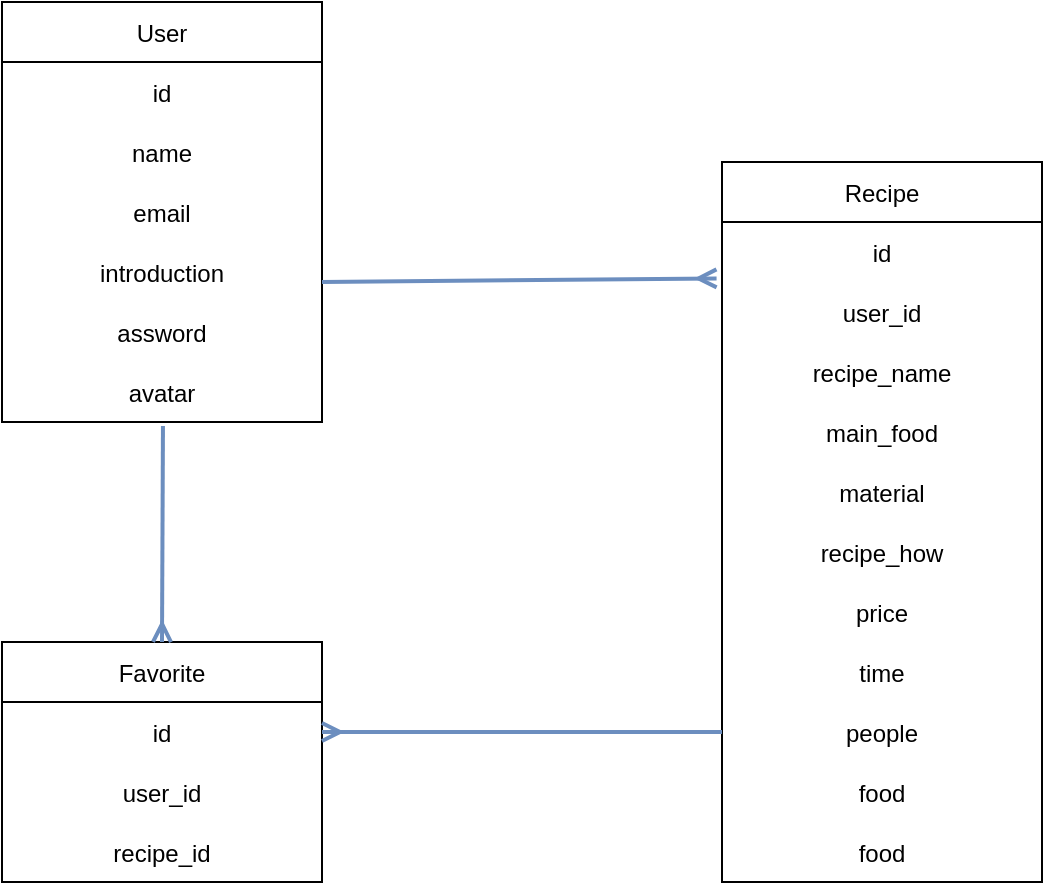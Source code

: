 <mxfile>
    <diagram id="RmMxgngE9b9G2m16GDjZ" name="Page-1">
        <mxGraphModel dx="3207" dy="1327" grid="1" gridSize="10" guides="1" tooltips="1" connect="1" arrows="1" fold="1" page="1" pageScale="1" pageWidth="827" pageHeight="1169" math="0" shadow="0">
            <root>
                <mxCell id="0"/>
                <mxCell id="1" parent="0"/>
                <mxCell id="3" value="User" style="swimlane;fontStyle=0;childLayout=stackLayout;horizontal=1;startSize=30;horizontalStack=0;resizeParent=1;resizeParentMax=0;resizeLast=0;collapsible=1;marginBottom=0;" vertex="1" parent="1">
                    <mxGeometry x="160" y="40" width="160" height="210" as="geometry"/>
                </mxCell>
                <mxCell id="36" value="id" style="text;strokeColor=none;fillColor=none;align=center;verticalAlign=middle;spacingLeft=4;spacingRight=4;overflow=hidden;points=[[0,0.5],[1,0.5]];portConstraint=eastwest;rotatable=0;" vertex="1" parent="3">
                    <mxGeometry y="30" width="160" height="30" as="geometry"/>
                </mxCell>
                <mxCell id="4" value="name" style="text;strokeColor=none;fillColor=none;align=center;verticalAlign=middle;spacingLeft=4;spacingRight=4;overflow=hidden;points=[[0,0.5],[1,0.5]];portConstraint=eastwest;rotatable=0;" vertex="1" parent="3">
                    <mxGeometry y="60" width="160" height="30" as="geometry"/>
                </mxCell>
                <mxCell id="6" value="email" style="text;strokeColor=none;fillColor=none;align=center;verticalAlign=middle;spacingLeft=4;spacingRight=4;overflow=hidden;points=[[0,0.5],[1,0.5]];portConstraint=eastwest;rotatable=0;" vertex="1" parent="3">
                    <mxGeometry y="90" width="160" height="30" as="geometry"/>
                </mxCell>
                <mxCell id="20" value="introduction" style="text;strokeColor=none;fillColor=none;align=center;verticalAlign=middle;spacingLeft=4;spacingRight=4;overflow=hidden;points=[[0,0.5],[1,0.5]];portConstraint=eastwest;rotatable=0;" vertex="1" parent="3">
                    <mxGeometry y="120" width="160" height="30" as="geometry"/>
                </mxCell>
                <mxCell id="19" value="assword" style="text;strokeColor=none;fillColor=none;align=center;verticalAlign=middle;spacingLeft=4;spacingRight=4;overflow=hidden;points=[[0,0.5],[1,0.5]];portConstraint=eastwest;rotatable=0;" vertex="1" parent="3">
                    <mxGeometry y="150" width="160" height="30" as="geometry"/>
                </mxCell>
                <mxCell id="18" value="avatar" style="text;strokeColor=none;fillColor=none;align=center;verticalAlign=middle;spacingLeft=4;spacingRight=4;overflow=hidden;points=[[0,0.5],[1,0.5]];portConstraint=eastwest;rotatable=0;" vertex="1" parent="3">
                    <mxGeometry y="180" width="160" height="30" as="geometry"/>
                </mxCell>
                <mxCell id="25" value="Recipe" style="swimlane;fontStyle=0;childLayout=stackLayout;horizontal=1;startSize=30;horizontalStack=0;resizeParent=1;resizeParentMax=0;resizeLast=0;collapsible=1;marginBottom=0;" vertex="1" parent="1">
                    <mxGeometry x="520" y="120" width="160" height="360" as="geometry"/>
                </mxCell>
                <mxCell id="38" value="id" style="text;strokeColor=none;fillColor=none;align=center;verticalAlign=middle;spacingLeft=4;spacingRight=4;overflow=hidden;points=[[0,0.5],[1,0.5]];portConstraint=eastwest;rotatable=0;" vertex="1" parent="25">
                    <mxGeometry y="30" width="160" height="30" as="geometry"/>
                </mxCell>
                <mxCell id="37" value="user_id" style="text;strokeColor=none;fillColor=none;align=center;verticalAlign=middle;spacingLeft=4;spacingRight=4;overflow=hidden;points=[[0,0.5],[1,0.5]];portConstraint=eastwest;rotatable=0;" vertex="1" parent="25">
                    <mxGeometry y="60" width="160" height="30" as="geometry"/>
                </mxCell>
                <mxCell id="29" value="recipe_name" style="text;strokeColor=none;fillColor=none;align=center;verticalAlign=middle;spacingLeft=4;spacingRight=4;overflow=hidden;points=[[0,0.5],[1,0.5]];portConstraint=eastwest;rotatable=0;" vertex="1" parent="25">
                    <mxGeometry y="90" width="160" height="30" as="geometry"/>
                </mxCell>
                <mxCell id="30" value="main_food" style="text;strokeColor=none;fillColor=none;align=center;verticalAlign=middle;spacingLeft=4;spacingRight=4;overflow=hidden;points=[[0,0.5],[1,0.5]];portConstraint=eastwest;rotatable=0;" vertex="1" parent="25">
                    <mxGeometry y="120" width="160" height="30" as="geometry"/>
                </mxCell>
                <mxCell id="31" value="material" style="text;strokeColor=none;fillColor=none;align=center;verticalAlign=middle;spacingLeft=4;spacingRight=4;overflow=hidden;points=[[0,0.5],[1,0.5]];portConstraint=eastwest;rotatable=0;" vertex="1" parent="25">
                    <mxGeometry y="150" width="160" height="30" as="geometry"/>
                </mxCell>
                <mxCell id="32" value="recipe_how" style="text;strokeColor=none;fillColor=none;align=center;verticalAlign=middle;spacingLeft=4;spacingRight=4;overflow=hidden;points=[[0,0.5],[1,0.5]];portConstraint=eastwest;rotatable=0;" vertex="1" parent="25">
                    <mxGeometry y="180" width="160" height="30" as="geometry"/>
                </mxCell>
                <mxCell id="33" value="price" style="text;strokeColor=none;fillColor=none;align=center;verticalAlign=middle;spacingLeft=4;spacingRight=4;overflow=hidden;points=[[0,0.5],[1,0.5]];portConstraint=eastwest;rotatable=0;" vertex="1" parent="25">
                    <mxGeometry y="210" width="160" height="30" as="geometry"/>
                </mxCell>
                <mxCell id="34" value="time" style="text;strokeColor=none;fillColor=none;align=center;verticalAlign=middle;spacingLeft=4;spacingRight=4;overflow=hidden;points=[[0,0.5],[1,0.5]];portConstraint=eastwest;rotatable=0;" vertex="1" parent="25">
                    <mxGeometry y="240" width="160" height="30" as="geometry"/>
                </mxCell>
                <mxCell id="27" value="people" style="text;strokeColor=none;fillColor=none;align=center;verticalAlign=middle;spacingLeft=4;spacingRight=4;overflow=hidden;points=[[0,0.5],[1,0.5]];portConstraint=eastwest;rotatable=0;" vertex="1" parent="25">
                    <mxGeometry y="270" width="160" height="30" as="geometry"/>
                </mxCell>
                <mxCell id="35" value="food" style="text;strokeColor=none;fillColor=none;align=center;verticalAlign=middle;spacingLeft=4;spacingRight=4;overflow=hidden;points=[[0,0.5],[1,0.5]];portConstraint=eastwest;rotatable=0;" vertex="1" parent="25">
                    <mxGeometry y="300" width="160" height="30" as="geometry"/>
                </mxCell>
                <mxCell id="26" value="food" style="text;strokeColor=none;fillColor=none;align=center;verticalAlign=middle;spacingLeft=4;spacingRight=4;overflow=hidden;points=[[0,0.5],[1,0.5]];portConstraint=eastwest;rotatable=0;" vertex="1" parent="25">
                    <mxGeometry y="330" width="160" height="30" as="geometry"/>
                </mxCell>
                <mxCell id="39" value="Favorite" style="swimlane;fontStyle=0;childLayout=stackLayout;horizontal=1;startSize=30;horizontalStack=0;resizeParent=1;resizeParentMax=0;resizeLast=0;collapsible=1;marginBottom=0;" vertex="1" parent="1">
                    <mxGeometry x="160" y="360" width="160" height="120" as="geometry"/>
                </mxCell>
                <mxCell id="43" value="id" style="text;strokeColor=none;fillColor=none;align=center;verticalAlign=middle;spacingLeft=4;spacingRight=4;overflow=hidden;points=[[0,0.5],[1,0.5]];portConstraint=eastwest;rotatable=0;" vertex="1" parent="39">
                    <mxGeometry y="30" width="160" height="30" as="geometry"/>
                </mxCell>
                <mxCell id="40" value="user_id" style="text;strokeColor=none;fillColor=none;align=center;verticalAlign=middle;spacingLeft=4;spacingRight=4;overflow=hidden;points=[[0,0.5],[1,0.5]];portConstraint=eastwest;rotatable=0;" vertex="1" parent="39">
                    <mxGeometry y="60" width="160" height="30" as="geometry"/>
                </mxCell>
                <mxCell id="41" value="recipe_id" style="text;strokeColor=none;fillColor=none;align=center;verticalAlign=middle;spacingLeft=4;spacingRight=4;overflow=hidden;points=[[0,0.5],[1,0.5]];portConstraint=eastwest;rotatable=0;" vertex="1" parent="39">
                    <mxGeometry y="90" width="160" height="30" as="geometry"/>
                </mxCell>
                <mxCell id="44" value="" style="endArrow=ERmany;html=1;labelBorderColor=none;labelBackgroundColor=default;fontColor=default;fontStyle=0;align=center;startArrow=none;startFill=0;endFill=0;fillColor=#dae8fc;strokeColor=#6c8ebf;strokeWidth=2;gradientColor=#7ea6e0;entryX=-0.017;entryY=-0.06;entryDx=0;entryDy=0;entryPerimeter=0;" edge="1" parent="1" target="37">
                    <mxGeometry width="50" height="50" relative="1" as="geometry">
                        <mxPoint x="320" y="180" as="sourcePoint"/>
                        <mxPoint x="480" y="180" as="targetPoint"/>
                    </mxGeometry>
                </mxCell>
                <mxCell id="73" value="" style="endArrow=none;startArrow=ERmany;html=1;labelBackgroundColor=default;labelBorderColor=none;fontColor=default;strokeWidth=2;startFill=0;endFill=0;fillColor=#dae8fc;strokeColor=#6c8ebf;entryX=0.503;entryY=1.067;entryDx=0;entryDy=0;entryPerimeter=0;exitX=0.5;exitY=0;exitDx=0;exitDy=0;gradientColor=#7ea6e0;" edge="1" parent="1" source="39" target="18">
                    <mxGeometry width="50" height="50" relative="1" as="geometry">
                        <mxPoint x="179.5" y="330" as="sourcePoint"/>
                        <mxPoint x="180" y="260" as="targetPoint"/>
                    </mxGeometry>
                </mxCell>
                <mxCell id="75" value="" style="endArrow=none;html=1;labelBackgroundColor=default;labelBorderColor=none;fontColor=default;strokeWidth=2;endFill=0;startArrow=ERmany;startFill=0;fillColor=#dae8fc;strokeColor=#6c8ebf;gradientColor=#7ea6e0;entryX=0;entryY=0.5;entryDx=0;entryDy=0;" edge="1" parent="1" target="27">
                    <mxGeometry width="50" height="50" relative="1" as="geometry">
                        <mxPoint x="320" y="405" as="sourcePoint"/>
                        <mxPoint x="421" y="405" as="targetPoint"/>
                        <Array as="points"/>
                    </mxGeometry>
                </mxCell>
            </root>
        </mxGraphModel>
    </diagram>
    <diagram id="ByM0qfsplLJgUxQ43t5I" name="Page-2">
        <mxGraphModel dx="3576" dy="2306" grid="1" gridSize="10" guides="1" tooltips="1" connect="1" arrows="1" fold="1" page="1" pageScale="1" pageWidth="827" pageHeight="1169" math="0" shadow="0">
            <root>
                <mxCell id="9raaTgGEs3K9zBtJuqAI-0"/>
                <mxCell id="9raaTgGEs3K9zBtJuqAI-1" parent="9raaTgGEs3K9zBtJuqAI-0"/>
                <mxCell id="9raaTgGEs3K9zBtJuqAI-10" value="VPC" style="sketch=0;outlineConnect=0;gradientColor=none;html=1;whiteSpace=wrap;fontSize=12;fontStyle=0;shape=mxgraph.aws4.group;grIcon=mxgraph.aws4.group_vpc;strokeColor=#FFFFFF;fillColor=none;verticalAlign=top;align=left;spacingLeft=30;fontColor=#879196;dashed=0;strokeWidth=2;" vertex="1" parent="9raaTgGEs3K9zBtJuqAI-1">
                    <mxGeometry x="-320" y="-690" width="640" height="530" as="geometry"/>
                </mxCell>
                <mxCell id="9raaTgGEs3K9zBtJuqAI-11" value="ss" style="sketch=0;outlineConnect=0;gradientColor=none;html=1;whiteSpace=wrap;fontSize=12;fontStyle=0;shape=mxgraph.aws4.group;grIcon=mxgraph.aws4.group_aws_cloud;strokeColor=#FFFFFF;fillColor=none;verticalAlign=top;align=left;spacingLeft=30;fontColor=#AAB7B8;dashed=0;strokeWidth=2;" vertex="1" parent="9raaTgGEs3K9zBtJuqAI-1">
                    <mxGeometry x="-440" y="-880" width="880" height="760" as="geometry"/>
                </mxCell>
                <mxCell id="9raaTgGEs3K9zBtJuqAI-14" value="Subnet" style="sketch=0;outlineConnect=0;gradientColor=#b3b3b3;html=1;whiteSpace=wrap;fontSize=12;fontStyle=0;shape=mxgraph.aws4.group;grIcon=mxgraph.aws4.group_subnet;strokeColor=#666666;fillColor=#f5f5f5;verticalAlign=top;align=left;spacingLeft=30;dashed=0;" vertex="1" parent="9raaTgGEs3K9zBtJuqAI-1">
                    <mxGeometry x="40" y="-440" width="200" height="200" as="geometry"/>
                </mxCell>
                <mxCell id="9raaTgGEs3K9zBtJuqAI-15" value="Subnet" style="sketch=0;outlineConnect=0;gradientColor=#b3b3b3;html=1;whiteSpace=wrap;fontSize=12;fontStyle=0;shape=mxgraph.aws4.group;grIcon=mxgraph.aws4.group_subnet;strokeColor=#666666;fillColor=#f5f5f5;verticalAlign=top;align=left;spacingLeft=30;dashed=0;" vertex="1" parent="9raaTgGEs3K9zBtJuqAI-1">
                    <mxGeometry x="-250" y="-440" width="200" height="200" as="geometry"/>
                </mxCell>
                <mxCell id="9raaTgGEs3K9zBtJuqAI-17" value="" style="outlineConnect=0;dashed=0;verticalLabelPosition=bottom;verticalAlign=top;align=center;html=1;shape=mxgraph.aws3.instances;fillColor=#F58534;gradientColor=none;fontColor=default;strokeColor=#FFFFFF;strokeWidth=2;" vertex="1" parent="9raaTgGEs3K9zBtJuqAI-1">
                    <mxGeometry x="95" y="-385" width="90" height="90" as="geometry"/>
                </mxCell>
                <mxCell id="9raaTgGEs3K9zBtJuqAI-18" value="" style="outlineConnect=0;dashed=0;verticalLabelPosition=bottom;verticalAlign=top;align=center;html=1;shape=mxgraph.aws3.instances;fillColor=#F58534;gradientColor=none;fontColor=default;strokeColor=#FFFFFF;strokeWidth=2;" vertex="1" parent="9raaTgGEs3K9zBtJuqAI-1">
                    <mxGeometry x="-195" y="-385" width="90" height="90" as="geometry"/>
                </mxCell>
                <mxCell id="9raaTgGEs3K9zBtJuqAI-20" value="" style="outlineConnect=0;dashed=0;verticalLabelPosition=bottom;verticalAlign=top;align=center;html=1;shape=mxgraph.aws3.internet_gateway;fillColor=#F58536;gradientColor=none;fontColor=default;strokeColor=#FFFFFF;strokeWidth=2;" vertex="1" parent="9raaTgGEs3K9zBtJuqAI-1">
                    <mxGeometry x="-45" y="-920" width="90" height="90" as="geometry"/>
                </mxCell>
                <mxCell id="9raaTgGEs3K9zBtJuqAI-22" value="" style="outlineConnect=0;dashed=0;verticalLabelPosition=bottom;verticalAlign=top;align=center;html=1;shape=mxgraph.aws3.router;fillColor=#F58536;gradientColor=none;fontColor=default;strokeColor=#FFFFFF;strokeWidth=2;" vertex="1" parent="9raaTgGEs3K9zBtJuqAI-1">
                    <mxGeometry x="-40" y="-644" width="80" height="80" as="geometry"/>
                </mxCell>
                <mxCell id="9raaTgGEs3K9zBtJuqAI-25" value="ルーター" style="text;html=1;strokeColor=none;fillColor=none;align=center;verticalAlign=middle;whiteSpace=wrap;rounded=0;fontColor=default;fontSize=30;fontStyle=1" vertex="1" parent="9raaTgGEs3K9zBtJuqAI-1">
                    <mxGeometry x="-71.25" y="-564" width="142.5" height="80" as="geometry"/>
                </mxCell>
                <mxCell id="9raaTgGEs3K9zBtJuqAI-27" value="" style="outlineConnect=0;dashed=0;verticalLabelPosition=bottom;verticalAlign=top;align=center;html=1;shape=mxgraph.aws3.virtual_private_cloud;fillColor=#F58534;gradientColor=none;fontSize=24;fontColor=default;strokeColor=#FFFFFF;strokeWidth=2;" vertex="1" parent="9raaTgGEs3K9zBtJuqAI-1">
                    <mxGeometry x="-290" y="-644" width="90" height="60" as="geometry"/>
                </mxCell>
                <mxCell id="9raaTgGEs3K9zBtJuqAI-28" value="" style="outlineConnect=0;dashed=0;verticalLabelPosition=bottom;verticalAlign=top;align=center;html=1;shape=mxgraph.aws3.cloud_2;fillColor=#F58534;gradientColor=none;fontSize=24;fontColor=default;strokeColor=#FFFFFF;strokeWidth=2;" vertex="1" parent="9raaTgGEs3K9zBtJuqAI-1">
                    <mxGeometry x="-400" y="-840" width="75" height="75" as="geometry"/>
                </mxCell>
                <mxCell id="9raaTgGEs3K9zBtJuqAI-29" style="edgeStyle=none;html=1;exitX=0.5;exitY=0;exitDx=0;exitDy=0;exitPerimeter=0;entryX=0.76;entryY=0.22;entryDx=0;entryDy=0;entryPerimeter=0;labelBackgroundColor=default;labelBorderColor=none;fontSize=24;fontColor=default;startArrow=ERmany;startFill=0;endArrow=none;endFill=0;strokeWidth=2;" edge="1" parent="9raaTgGEs3K9zBtJuqAI-1" source="9raaTgGEs3K9zBtJuqAI-17" target="9raaTgGEs3K9zBtJuqAI-17">
                    <mxGeometry relative="1" as="geometry"/>
                </mxCell>
                <mxCell id="9raaTgGEs3K9zBtJuqAI-30" value="" style="rounded=1;arcSize=10;dashed=1;strokeColor=#FF0000;fillColor=none;gradientColor=none;dashPattern=8 4;strokeWidth=2;fontSize=24;fontColor=default;" vertex="1" parent="9raaTgGEs3K9zBtJuqAI-1">
                    <mxGeometry x="-225" y="-415" width="150" height="150" as="geometry"/>
                </mxCell>
                <mxCell id="9raaTgGEs3K9zBtJuqAI-31" value="" style="rounded=1;arcSize=10;dashed=1;strokeColor=#ff0000;fillColor=none;gradientColor=none;dashPattern=8 4;strokeWidth=2;fontSize=24;fontColor=default;" vertex="1" parent="9raaTgGEs3K9zBtJuqAI-1">
                    <mxGeometry x="65" y="-415" width="150" height="150" as="geometry"/>
                </mxCell>
                <mxCell id="9raaTgGEs3K9zBtJuqAI-32" value="&lt;b&gt;&lt;font style=&quot;font-size: 30px&quot;&gt;インターネットゲートウェイ&lt;/font&gt;&lt;/b&gt;" style="text;html=1;strokeColor=none;fillColor=none;align=center;verticalAlign=middle;whiteSpace=wrap;rounded=0;fontSize=24;fontColor=default;" vertex="1" parent="9raaTgGEs3K9zBtJuqAI-1">
                    <mxGeometry x="-200" y="-810" width="395" height="70" as="geometry"/>
                </mxCell>
                <mxCell id="9raaTgGEs3K9zBtJuqAI-33" value="" style="sketch=0;aspect=fixed;html=1;points=[];align=center;image;fontSize=12;image=img/lib/mscae/Docker.svg;fontColor=default;strokeColor=#FF0000;strokeWidth=2;imageBackground=#FFFFFF;" vertex="1" parent="9raaTgGEs3K9zBtJuqAI-1">
                    <mxGeometry x="-760" y="-720" width="182.93" height="150" as="geometry"/>
                </mxCell>
                <mxCell id="9raaTgGEs3K9zBtJuqAI-36" value="" style="dashed=0;outlineConnect=0;html=1;align=center;labelPosition=center;verticalLabelPosition=bottom;verticalAlign=top;shape=mxgraph.weblogos.github;fontSize=25;fontColor=default;strokeColor=#FF0000;strokeWidth=2;" vertex="1" parent="9raaTgGEs3K9zBtJuqAI-1">
                    <mxGeometry x="-760" y="-400" width="150" height="150" as="geometry"/>
                </mxCell>
                <mxCell id="9raaTgGEs3K9zBtJuqAI-37" value="" style="endArrow=block;html=1;labelBackgroundColor=default;labelBorderColor=none;fontSize=25;fontColor=default;strokeWidth=4;endFill=1;" edge="1" parent="9raaTgGEs3K9zBtJuqAI-1">
                    <mxGeometry width="50" height="50" relative="1" as="geometry">
                        <mxPoint x="-430" y="-330" as="sourcePoint"/>
                        <mxPoint x="-250" y="-330" as="targetPoint"/>
                        <Array as="points">
                            <mxPoint x="-620" y="-330"/>
                        </Array>
                    </mxGeometry>
                </mxCell>
                <mxCell id="9raaTgGEs3K9zBtJuqAI-39" value="" style="endArrow=none;html=1;labelBackgroundColor=default;labelBorderColor=none;fontSize=25;fontColor=default;strokeWidth=4;endFill=0;startArrow=block;startFill=1;" edge="1" parent="9raaTgGEs3K9zBtJuqAI-1">
                    <mxGeometry width="50" height="50" relative="1" as="geometry">
                        <mxPoint x="-680" y="-390" as="sourcePoint"/>
                        <mxPoint x="-680" y="-570" as="targetPoint"/>
                    </mxGeometry>
                </mxCell>
                <mxCell id="9raaTgGEs3K9zBtJuqAI-45" value="サブネット" style="text;html=1;align=center;verticalAlign=middle;whiteSpace=wrap;rounded=0;fontSize=25;fontStyle=1" vertex="1" parent="9raaTgGEs3K9zBtJuqAI-1">
                    <mxGeometry x="-222.5" y="-490" width="145" height="30" as="geometry"/>
                </mxCell>
                <mxCell id="9raaTgGEs3K9zBtJuqAI-46" value="サブネット" style="text;html=1;strokeColor=none;fillColor=none;align=center;verticalAlign=middle;whiteSpace=wrap;rounded=0;fontSize=25;fontColor=default;fontStyle=1" vertex="1" parent="9raaTgGEs3K9zBtJuqAI-1">
                    <mxGeometry x="60" y="-490" width="160" height="30" as="geometry"/>
                </mxCell>
                <mxCell id="9raaTgGEs3K9zBtJuqAI-48" value="" style="rounded=1;arcSize=10;dashed=1;strokeColor=#ff0000;fillColor=none;gradientColor=none;dashPattern=8 4;strokeWidth=2;fontSize=25;fontColor=default;" vertex="1" parent="9raaTgGEs3K9zBtJuqAI-1">
                    <mxGeometry x="480" y="-210" width="70" height="70" as="geometry"/>
                </mxCell>
                <mxCell id="9raaTgGEs3K9zBtJuqAI-49" value="セキュリティグループ" style="text;html=1;strokeColor=none;fillColor=none;align=center;verticalAlign=middle;whiteSpace=wrap;rounded=0;fontSize=33;fontColor=default;fontStyle=1" vertex="1" parent="9raaTgGEs3K9zBtJuqAI-1">
                    <mxGeometry x="570" y="-210" width="340" height="75" as="geometry"/>
                </mxCell>
                <mxCell id="9raaTgGEs3K9zBtJuqAI-50" value="" style="outlineConnect=0;dashed=0;verticalLabelPosition=bottom;verticalAlign=top;align=center;html=1;shape=mxgraph.aws3.instances;fillColor=#F58534;gradientColor=none;fontSize=50;fontColor=default;strokeColor=#FF0000;strokeWidth=2;" vertex="1" parent="9raaTgGEs3K9zBtJuqAI-1">
                    <mxGeometry x="480" y="-310" width="70" height="70" as="geometry"/>
                </mxCell>
                <mxCell id="9raaTgGEs3K9zBtJuqAI-51" value="インスタンス" style="text;html=1;strokeColor=none;fillColor=none;align=center;verticalAlign=middle;whiteSpace=wrap;rounded=0;fontSize=30;fontColor=default;fontStyle=1" vertex="1" parent="9raaTgGEs3K9zBtJuqAI-1">
                    <mxGeometry x="550" y="-310" width="290" height="80" as="geometry"/>
                </mxCell>
            </root>
        </mxGraphModel>
    </diagram>
</mxfile>